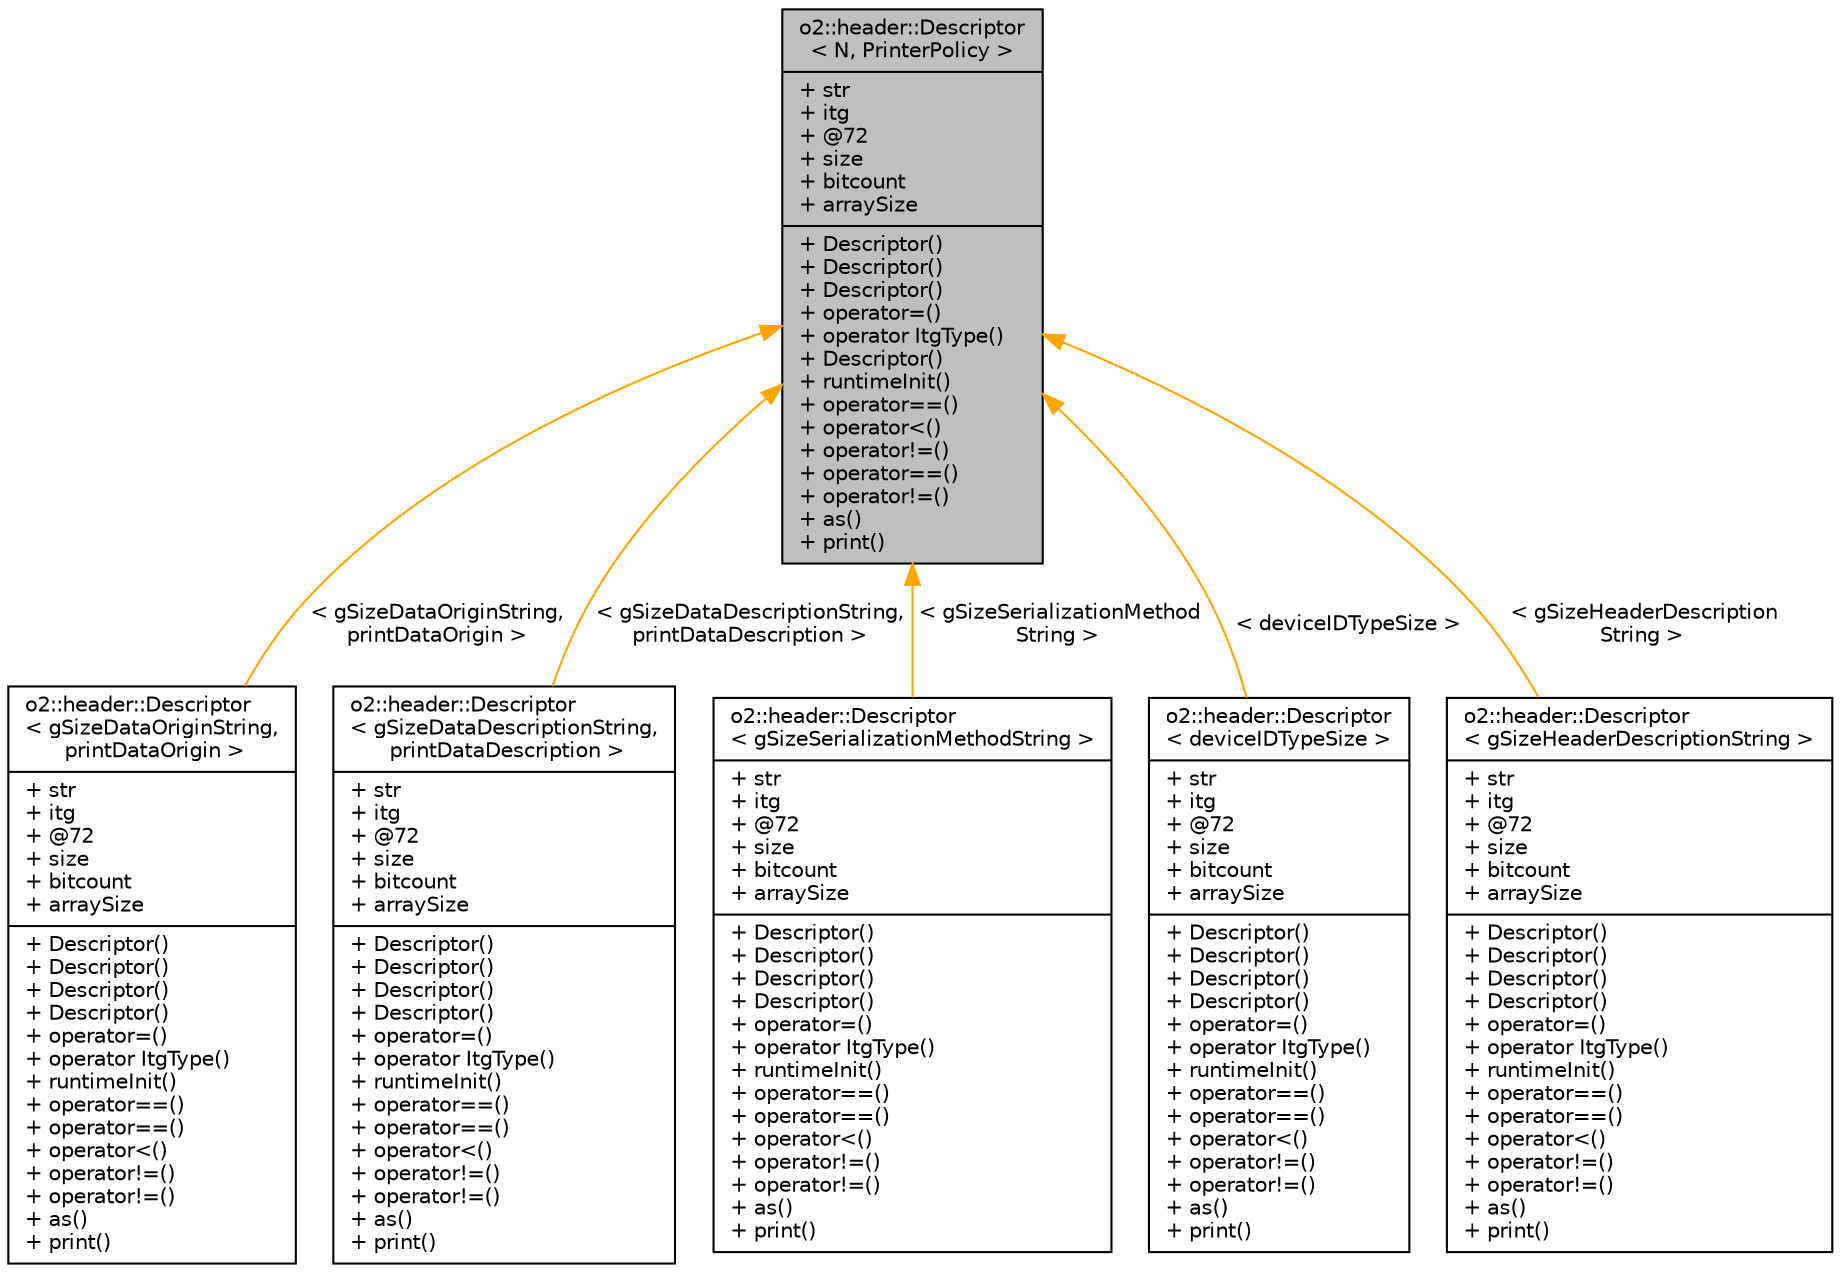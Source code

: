 digraph "o2::header::Descriptor&lt; N, PrinterPolicy &gt;"
{
 // INTERACTIVE_SVG=YES
  bgcolor="transparent";
  edge [fontname="Helvetica",fontsize="10",labelfontname="Helvetica",labelfontsize="10"];
  node [fontname="Helvetica",fontsize="10",shape=record];
  Node0 [label="{o2::header::Descriptor\l\< N, PrinterPolicy \>\n|+ str\l+ itg\l+ @72\l+ size\l+ bitcount\l+ arraySize\l|+ Descriptor()\l+ Descriptor()\l+ Descriptor()\l+ operator=()\l+ operator ItgType()\l+ Descriptor()\l+ runtimeInit()\l+ operator==()\l+ operator\<()\l+ operator!=()\l+ operator==()\l+ operator!=()\l+ as()\l+ print()\l}",height=0.2,width=0.4,color="black", fillcolor="grey75", style="filled", fontcolor="black"];
  Node0 -> Node1 [dir="back",color="orange",fontsize="10",style="solid",label=" \< gSizeDataOriginString,\l printDataOrigin \>" ,fontname="Helvetica"];
  Node1 [label="{o2::header::Descriptor\l\< gSizeDataOriginString,\l printDataOrigin \>\n|+ str\l+ itg\l+ @72\l+ size\l+ bitcount\l+ arraySize\l|+ Descriptor()\l+ Descriptor()\l+ Descriptor()\l+ Descriptor()\l+ operator=()\l+ operator ItgType()\l+ runtimeInit()\l+ operator==()\l+ operator==()\l+ operator\<()\l+ operator!=()\l+ operator!=()\l+ as()\l+ print()\l}",height=0.2,width=0.4,color="black",URL="$d9/db3/structo2_1_1header_1_1Descriptor.html"];
  Node0 -> Node2 [dir="back",color="orange",fontsize="10",style="solid",label=" \< gSizeDataDescriptionString,\l printDataDescription \>" ,fontname="Helvetica"];
  Node2 [label="{o2::header::Descriptor\l\< gSizeDataDescriptionString,\l printDataDescription \>\n|+ str\l+ itg\l+ @72\l+ size\l+ bitcount\l+ arraySize\l|+ Descriptor()\l+ Descriptor()\l+ Descriptor()\l+ Descriptor()\l+ operator=()\l+ operator ItgType()\l+ runtimeInit()\l+ operator==()\l+ operator==()\l+ operator\<()\l+ operator!=()\l+ operator!=()\l+ as()\l+ print()\l}",height=0.2,width=0.4,color="black",URL="$d9/db3/structo2_1_1header_1_1Descriptor.html"];
  Node0 -> Node3 [dir="back",color="orange",fontsize="10",style="solid",label=" \< gSizeSerializationMethod\lString \>" ,fontname="Helvetica"];
  Node3 [label="{o2::header::Descriptor\l\< gSizeSerializationMethodString \>\n|+ str\l+ itg\l+ @72\l+ size\l+ bitcount\l+ arraySize\l|+ Descriptor()\l+ Descriptor()\l+ Descriptor()\l+ Descriptor()\l+ operator=()\l+ operator ItgType()\l+ runtimeInit()\l+ operator==()\l+ operator==()\l+ operator\<()\l+ operator!=()\l+ operator!=()\l+ as()\l+ print()\l}",height=0.2,width=0.4,color="black",URL="$d9/db3/structo2_1_1header_1_1Descriptor.html"];
  Node0 -> Node4 [dir="back",color="orange",fontsize="10",style="solid",label=" \< deviceIDTypeSize \>" ,fontname="Helvetica"];
  Node4 [label="{o2::header::Descriptor\l\< deviceIDTypeSize \>\n|+ str\l+ itg\l+ @72\l+ size\l+ bitcount\l+ arraySize\l|+ Descriptor()\l+ Descriptor()\l+ Descriptor()\l+ Descriptor()\l+ operator=()\l+ operator ItgType()\l+ runtimeInit()\l+ operator==()\l+ operator==()\l+ operator\<()\l+ operator!=()\l+ operator!=()\l+ as()\l+ print()\l}",height=0.2,width=0.4,color="black",URL="$d9/db3/structo2_1_1header_1_1Descriptor.html"];
  Node0 -> Node5 [dir="back",color="orange",fontsize="10",style="solid",label=" \< gSizeHeaderDescription\lString \>" ,fontname="Helvetica"];
  Node5 [label="{o2::header::Descriptor\l\< gSizeHeaderDescriptionString \>\n|+ str\l+ itg\l+ @72\l+ size\l+ bitcount\l+ arraySize\l|+ Descriptor()\l+ Descriptor()\l+ Descriptor()\l+ Descriptor()\l+ operator=()\l+ operator ItgType()\l+ runtimeInit()\l+ operator==()\l+ operator==()\l+ operator\<()\l+ operator!=()\l+ operator!=()\l+ as()\l+ print()\l}",height=0.2,width=0.4,color="black",URL="$d9/db3/structo2_1_1header_1_1Descriptor.html"];
}
